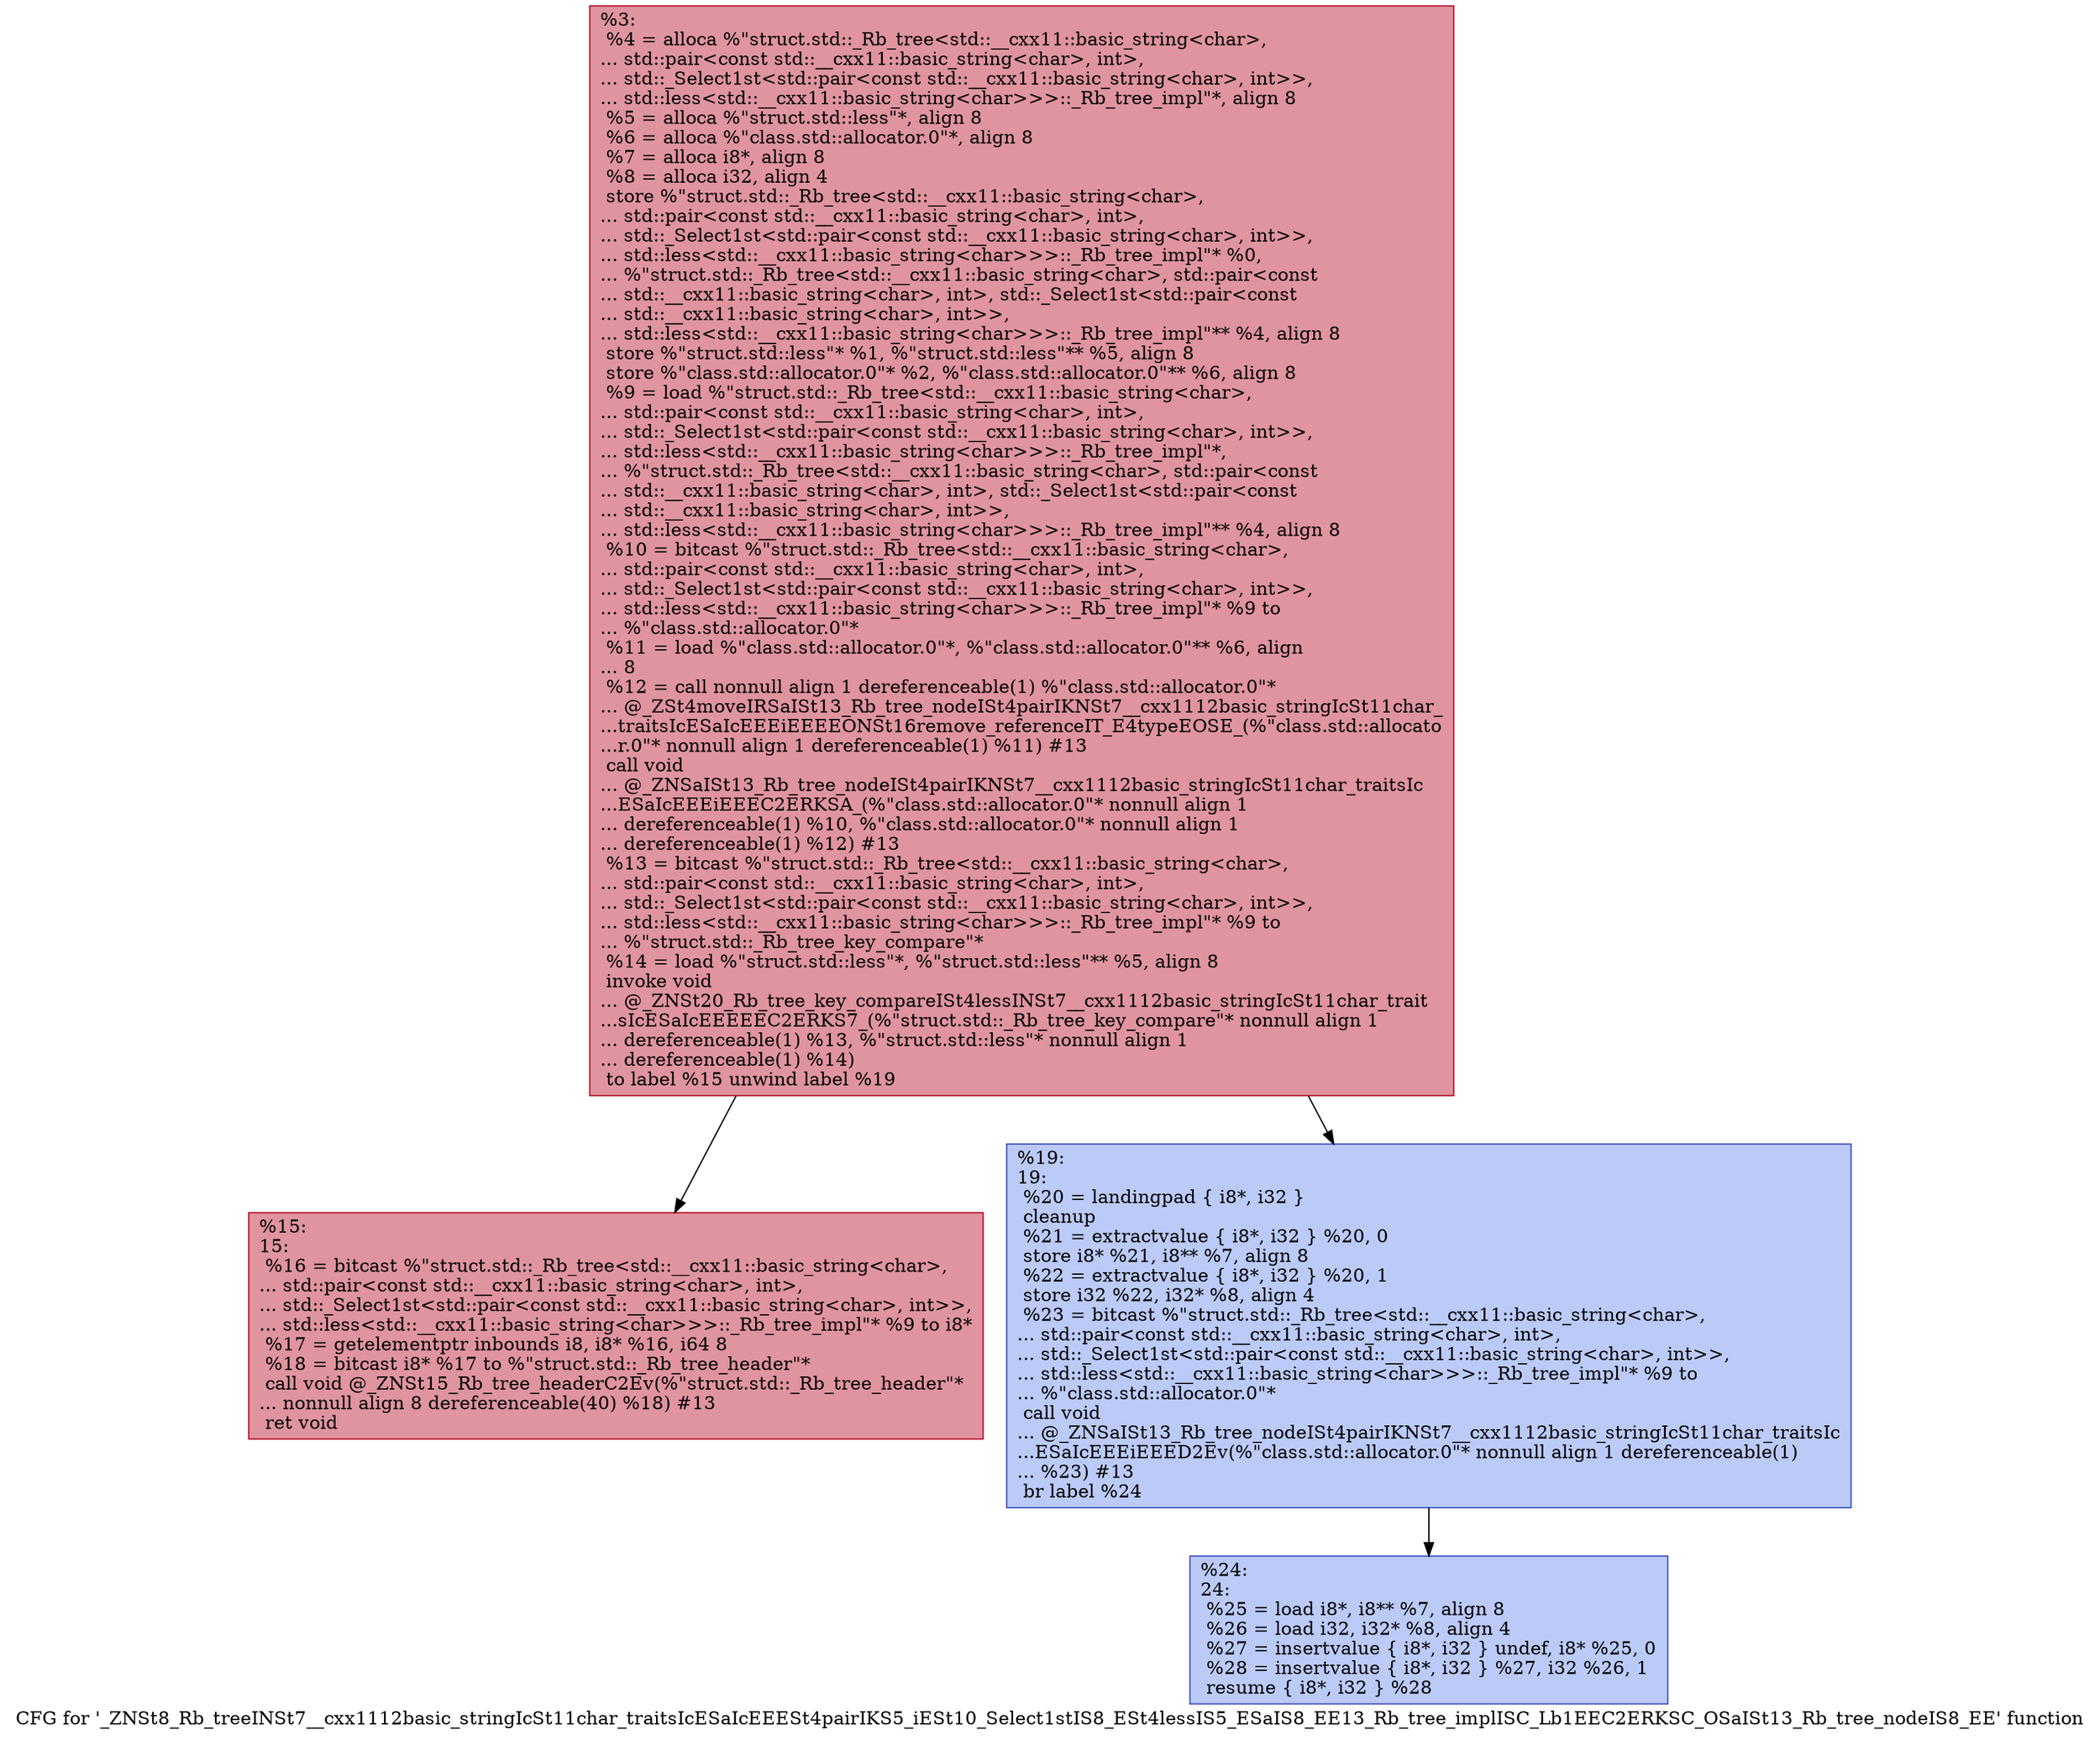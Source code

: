 digraph "CFG for '_ZNSt8_Rb_treeINSt7__cxx1112basic_stringIcSt11char_traitsIcESaIcEEESt4pairIKS5_iESt10_Select1stIS8_ESt4lessIS5_ESaIS8_EE13_Rb_tree_implISC_Lb1EEC2ERKSC_OSaISt13_Rb_tree_nodeIS8_EE' function" {
	label="CFG for '_ZNSt8_Rb_treeINSt7__cxx1112basic_stringIcSt11char_traitsIcESaIcEEESt4pairIKS5_iESt10_Select1stIS8_ESt4lessIS5_ESaIS8_EE13_Rb_tree_implISC_Lb1EEC2ERKSC_OSaISt13_Rb_tree_nodeIS8_EE' function";

	Node0x55a8467e2e70 [shape=record,color="#b70d28ff", style=filled, fillcolor="#b70d2870",label="{%3:\l  %4 = alloca %\"struct.std::_Rb_tree\<std::__cxx11::basic_string\<char\>,\l... std::pair\<const std::__cxx11::basic_string\<char\>, int\>,\l... std::_Select1st\<std::pair\<const std::__cxx11::basic_string\<char\>, int\>\>,\l... std::less\<std::__cxx11::basic_string\<char\>\>\>::_Rb_tree_impl\"*, align 8\l  %5 = alloca %\"struct.std::less\"*, align 8\l  %6 = alloca %\"class.std::allocator.0\"*, align 8\l  %7 = alloca i8*, align 8\l  %8 = alloca i32, align 4\l  store %\"struct.std::_Rb_tree\<std::__cxx11::basic_string\<char\>,\l... std::pair\<const std::__cxx11::basic_string\<char\>, int\>,\l... std::_Select1st\<std::pair\<const std::__cxx11::basic_string\<char\>, int\>\>,\l... std::less\<std::__cxx11::basic_string\<char\>\>\>::_Rb_tree_impl\"* %0,\l... %\"struct.std::_Rb_tree\<std::__cxx11::basic_string\<char\>, std::pair\<const\l... std::__cxx11::basic_string\<char\>, int\>, std::_Select1st\<std::pair\<const\l... std::__cxx11::basic_string\<char\>, int\>\>,\l... std::less\<std::__cxx11::basic_string\<char\>\>\>::_Rb_tree_impl\"** %4, align 8\l  store %\"struct.std::less\"* %1, %\"struct.std::less\"** %5, align 8\l  store %\"class.std::allocator.0\"* %2, %\"class.std::allocator.0\"** %6, align 8\l  %9 = load %\"struct.std::_Rb_tree\<std::__cxx11::basic_string\<char\>,\l... std::pair\<const std::__cxx11::basic_string\<char\>, int\>,\l... std::_Select1st\<std::pair\<const std::__cxx11::basic_string\<char\>, int\>\>,\l... std::less\<std::__cxx11::basic_string\<char\>\>\>::_Rb_tree_impl\"*,\l... %\"struct.std::_Rb_tree\<std::__cxx11::basic_string\<char\>, std::pair\<const\l... std::__cxx11::basic_string\<char\>, int\>, std::_Select1st\<std::pair\<const\l... std::__cxx11::basic_string\<char\>, int\>\>,\l... std::less\<std::__cxx11::basic_string\<char\>\>\>::_Rb_tree_impl\"** %4, align 8\l  %10 = bitcast %\"struct.std::_Rb_tree\<std::__cxx11::basic_string\<char\>,\l... std::pair\<const std::__cxx11::basic_string\<char\>, int\>,\l... std::_Select1st\<std::pair\<const std::__cxx11::basic_string\<char\>, int\>\>,\l... std::less\<std::__cxx11::basic_string\<char\>\>\>::_Rb_tree_impl\"* %9 to\l... %\"class.std::allocator.0\"*\l  %11 = load %\"class.std::allocator.0\"*, %\"class.std::allocator.0\"** %6, align\l... 8\l  %12 = call nonnull align 1 dereferenceable(1) %\"class.std::allocator.0\"*\l... @_ZSt4moveIRSaISt13_Rb_tree_nodeISt4pairIKNSt7__cxx1112basic_stringIcSt11char_\l...traitsIcESaIcEEEiEEEEONSt16remove_referenceIT_E4typeEOSE_(%\"class.std::allocato\l...r.0\"* nonnull align 1 dereferenceable(1) %11) #13\l  call void\l... @_ZNSaISt13_Rb_tree_nodeISt4pairIKNSt7__cxx1112basic_stringIcSt11char_traitsIc\l...ESaIcEEEiEEEC2ERKSA_(%\"class.std::allocator.0\"* nonnull align 1\l... dereferenceable(1) %10, %\"class.std::allocator.0\"* nonnull align 1\l... dereferenceable(1) %12) #13\l  %13 = bitcast %\"struct.std::_Rb_tree\<std::__cxx11::basic_string\<char\>,\l... std::pair\<const std::__cxx11::basic_string\<char\>, int\>,\l... std::_Select1st\<std::pair\<const std::__cxx11::basic_string\<char\>, int\>\>,\l... std::less\<std::__cxx11::basic_string\<char\>\>\>::_Rb_tree_impl\"* %9 to\l... %\"struct.std::_Rb_tree_key_compare\"*\l  %14 = load %\"struct.std::less\"*, %\"struct.std::less\"** %5, align 8\l  invoke void\l... @_ZNSt20_Rb_tree_key_compareISt4lessINSt7__cxx1112basic_stringIcSt11char_trait\l...sIcESaIcEEEEEC2ERKS7_(%\"struct.std::_Rb_tree_key_compare\"* nonnull align 1\l... dereferenceable(1) %13, %\"struct.std::less\"* nonnull align 1\l... dereferenceable(1) %14)\l          to label %15 unwind label %19\l}"];
	Node0x55a8467e2e70 -> Node0x55a8467e38e0;
	Node0x55a8467e2e70 -> Node0x55a8467e3930;
	Node0x55a8467e38e0 [shape=record,color="#b70d28ff", style=filled, fillcolor="#b70d2870",label="{%15:\l15:                                               \l  %16 = bitcast %\"struct.std::_Rb_tree\<std::__cxx11::basic_string\<char\>,\l... std::pair\<const std::__cxx11::basic_string\<char\>, int\>,\l... std::_Select1st\<std::pair\<const std::__cxx11::basic_string\<char\>, int\>\>,\l... std::less\<std::__cxx11::basic_string\<char\>\>\>::_Rb_tree_impl\"* %9 to i8*\l  %17 = getelementptr inbounds i8, i8* %16, i64 8\l  %18 = bitcast i8* %17 to %\"struct.std::_Rb_tree_header\"*\l  call void @_ZNSt15_Rb_tree_headerC2Ev(%\"struct.std::_Rb_tree_header\"*\l... nonnull align 8 dereferenceable(40) %18) #13\l  ret void\l}"];
	Node0x55a8467e3930 [shape=record,color="#3d50c3ff", style=filled, fillcolor="#6687ed70",label="{%19:\l19:                                               \l  %20 = landingpad \{ i8*, i32 \}\l          cleanup\l  %21 = extractvalue \{ i8*, i32 \} %20, 0\l  store i8* %21, i8** %7, align 8\l  %22 = extractvalue \{ i8*, i32 \} %20, 1\l  store i32 %22, i32* %8, align 4\l  %23 = bitcast %\"struct.std::_Rb_tree\<std::__cxx11::basic_string\<char\>,\l... std::pair\<const std::__cxx11::basic_string\<char\>, int\>,\l... std::_Select1st\<std::pair\<const std::__cxx11::basic_string\<char\>, int\>\>,\l... std::less\<std::__cxx11::basic_string\<char\>\>\>::_Rb_tree_impl\"* %9 to\l... %\"class.std::allocator.0\"*\l  call void\l... @_ZNSaISt13_Rb_tree_nodeISt4pairIKNSt7__cxx1112basic_stringIcSt11char_traitsIc\l...ESaIcEEEiEEED2Ev(%\"class.std::allocator.0\"* nonnull align 1 dereferenceable(1)\l... %23) #13\l  br label %24\l}"];
	Node0x55a8467e3930 -> Node0x55a8467e4490;
	Node0x55a8467e4490 [shape=record,color="#3d50c3ff", style=filled, fillcolor="#6687ed70",label="{%24:\l24:                                               \l  %25 = load i8*, i8** %7, align 8\l  %26 = load i32, i32* %8, align 4\l  %27 = insertvalue \{ i8*, i32 \} undef, i8* %25, 0\l  %28 = insertvalue \{ i8*, i32 \} %27, i32 %26, 1\l  resume \{ i8*, i32 \} %28\l}"];
}
